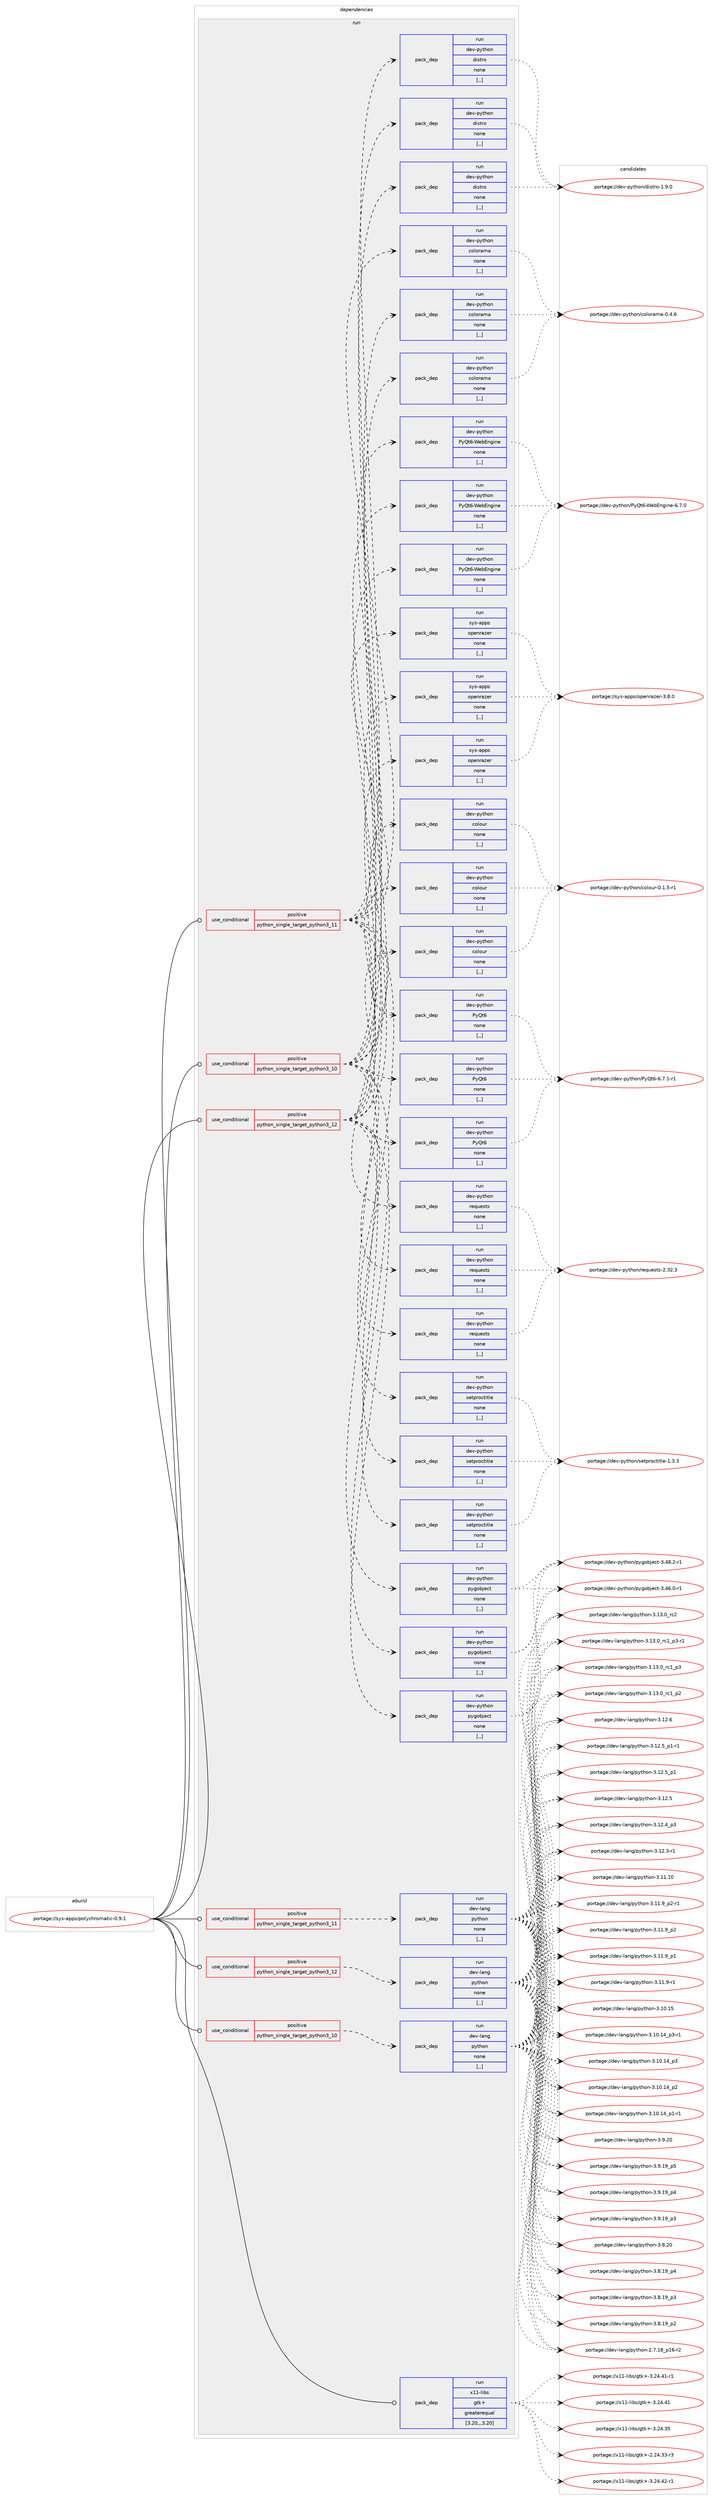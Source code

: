 digraph prolog {

# *************
# Graph options
# *************

newrank=true;
concentrate=true;
compound=true;
graph [rankdir=LR,fontname=Helvetica,fontsize=10,ranksep=1.5];#, ranksep=2.5, nodesep=0.2];
edge  [arrowhead=vee];
node  [fontname=Helvetica,fontsize=10];

# **********
# The ebuild
# **********

subgraph cluster_leftcol {
color=gray;
label=<<i>ebuild</i>>;
id [label="portage://sys-apps/polychromatic-0.9.1", color=red, width=4, href="../sys-apps/polychromatic-0.9.1.svg"];
}

# ****************
# The dependencies
# ****************

subgraph cluster_midcol {
color=gray;
label=<<i>dependencies</i>>;
subgraph cluster_compile {
fillcolor="#eeeeee";
style=filled;
label=<<i>compile</i>>;
}
subgraph cluster_compileandrun {
fillcolor="#eeeeee";
style=filled;
label=<<i>compile and run</i>>;
}
subgraph cluster_run {
fillcolor="#eeeeee";
style=filled;
label=<<i>run</i>>;
subgraph cond245342 {
dependency931825 [label=<<TABLE BORDER="0" CELLBORDER="1" CELLSPACING="0" CELLPADDING="4"><TR><TD ROWSPAN="3" CELLPADDING="10">use_conditional</TD></TR><TR><TD>positive</TD></TR><TR><TD>python_single_target_python3_10</TD></TR></TABLE>>, shape=none, color=red];
subgraph pack679817 {
dependency931826 [label=<<TABLE BORDER="0" CELLBORDER="1" CELLSPACING="0" CELLPADDING="4" WIDTH="220"><TR><TD ROWSPAN="6" CELLPADDING="30">pack_dep</TD></TR><TR><TD WIDTH="110">run</TD></TR><TR><TD>dev-lang</TD></TR><TR><TD>python</TD></TR><TR><TD>none</TD></TR><TR><TD>[,,]</TD></TR></TABLE>>, shape=none, color=blue];
}
dependency931825:e -> dependency931826:w [weight=20,style="dashed",arrowhead="vee"];
}
id:e -> dependency931825:w [weight=20,style="solid",arrowhead="odot"];
subgraph cond245343 {
dependency931827 [label=<<TABLE BORDER="0" CELLBORDER="1" CELLSPACING="0" CELLPADDING="4"><TR><TD ROWSPAN="3" CELLPADDING="10">use_conditional</TD></TR><TR><TD>positive</TD></TR><TR><TD>python_single_target_python3_10</TD></TR></TABLE>>, shape=none, color=red];
subgraph pack679818 {
dependency931828 [label=<<TABLE BORDER="0" CELLBORDER="1" CELLSPACING="0" CELLPADDING="4" WIDTH="220"><TR><TD ROWSPAN="6" CELLPADDING="30">pack_dep</TD></TR><TR><TD WIDTH="110">run</TD></TR><TR><TD>dev-python</TD></TR><TR><TD>PyQt6-WebEngine</TD></TR><TR><TD>none</TD></TR><TR><TD>[,,]</TD></TR></TABLE>>, shape=none, color=blue];
}
dependency931827:e -> dependency931828:w [weight=20,style="dashed",arrowhead="vee"];
subgraph pack679819 {
dependency931829 [label=<<TABLE BORDER="0" CELLBORDER="1" CELLSPACING="0" CELLPADDING="4" WIDTH="220"><TR><TD ROWSPAN="6" CELLPADDING="30">pack_dep</TD></TR><TR><TD WIDTH="110">run</TD></TR><TR><TD>dev-python</TD></TR><TR><TD>PyQt6</TD></TR><TR><TD>none</TD></TR><TR><TD>[,,]</TD></TR></TABLE>>, shape=none, color=blue];
}
dependency931827:e -> dependency931829:w [weight=20,style="dashed",arrowhead="vee"];
subgraph pack679820 {
dependency931830 [label=<<TABLE BORDER="0" CELLBORDER="1" CELLSPACING="0" CELLPADDING="4" WIDTH="220"><TR><TD ROWSPAN="6" CELLPADDING="30">pack_dep</TD></TR><TR><TD WIDTH="110">run</TD></TR><TR><TD>dev-python</TD></TR><TR><TD>colorama</TD></TR><TR><TD>none</TD></TR><TR><TD>[,,]</TD></TR></TABLE>>, shape=none, color=blue];
}
dependency931827:e -> dependency931830:w [weight=20,style="dashed",arrowhead="vee"];
subgraph pack679821 {
dependency931831 [label=<<TABLE BORDER="0" CELLBORDER="1" CELLSPACING="0" CELLPADDING="4" WIDTH="220"><TR><TD ROWSPAN="6" CELLPADDING="30">pack_dep</TD></TR><TR><TD WIDTH="110">run</TD></TR><TR><TD>dev-python</TD></TR><TR><TD>colour</TD></TR><TR><TD>none</TD></TR><TR><TD>[,,]</TD></TR></TABLE>>, shape=none, color=blue];
}
dependency931827:e -> dependency931831:w [weight=20,style="dashed",arrowhead="vee"];
subgraph pack679822 {
dependency931832 [label=<<TABLE BORDER="0" CELLBORDER="1" CELLSPACING="0" CELLPADDING="4" WIDTH="220"><TR><TD ROWSPAN="6" CELLPADDING="30">pack_dep</TD></TR><TR><TD WIDTH="110">run</TD></TR><TR><TD>dev-python</TD></TR><TR><TD>distro</TD></TR><TR><TD>none</TD></TR><TR><TD>[,,]</TD></TR></TABLE>>, shape=none, color=blue];
}
dependency931827:e -> dependency931832:w [weight=20,style="dashed",arrowhead="vee"];
subgraph pack679823 {
dependency931833 [label=<<TABLE BORDER="0" CELLBORDER="1" CELLSPACING="0" CELLPADDING="4" WIDTH="220"><TR><TD ROWSPAN="6" CELLPADDING="30">pack_dep</TD></TR><TR><TD WIDTH="110">run</TD></TR><TR><TD>dev-python</TD></TR><TR><TD>pygobject</TD></TR><TR><TD>none</TD></TR><TR><TD>[,,]</TD></TR></TABLE>>, shape=none, color=blue];
}
dependency931827:e -> dependency931833:w [weight=20,style="dashed",arrowhead="vee"];
subgraph pack679824 {
dependency931834 [label=<<TABLE BORDER="0" CELLBORDER="1" CELLSPACING="0" CELLPADDING="4" WIDTH="220"><TR><TD ROWSPAN="6" CELLPADDING="30">pack_dep</TD></TR><TR><TD WIDTH="110">run</TD></TR><TR><TD>dev-python</TD></TR><TR><TD>requests</TD></TR><TR><TD>none</TD></TR><TR><TD>[,,]</TD></TR></TABLE>>, shape=none, color=blue];
}
dependency931827:e -> dependency931834:w [weight=20,style="dashed",arrowhead="vee"];
subgraph pack679825 {
dependency931835 [label=<<TABLE BORDER="0" CELLBORDER="1" CELLSPACING="0" CELLPADDING="4" WIDTH="220"><TR><TD ROWSPAN="6" CELLPADDING="30">pack_dep</TD></TR><TR><TD WIDTH="110">run</TD></TR><TR><TD>dev-python</TD></TR><TR><TD>setproctitle</TD></TR><TR><TD>none</TD></TR><TR><TD>[,,]</TD></TR></TABLE>>, shape=none, color=blue];
}
dependency931827:e -> dependency931835:w [weight=20,style="dashed",arrowhead="vee"];
subgraph pack679826 {
dependency931836 [label=<<TABLE BORDER="0" CELLBORDER="1" CELLSPACING="0" CELLPADDING="4" WIDTH="220"><TR><TD ROWSPAN="6" CELLPADDING="30">pack_dep</TD></TR><TR><TD WIDTH="110">run</TD></TR><TR><TD>sys-apps</TD></TR><TR><TD>openrazer</TD></TR><TR><TD>none</TD></TR><TR><TD>[,,]</TD></TR></TABLE>>, shape=none, color=blue];
}
dependency931827:e -> dependency931836:w [weight=20,style="dashed",arrowhead="vee"];
}
id:e -> dependency931827:w [weight=20,style="solid",arrowhead="odot"];
subgraph cond245344 {
dependency931837 [label=<<TABLE BORDER="0" CELLBORDER="1" CELLSPACING="0" CELLPADDING="4"><TR><TD ROWSPAN="3" CELLPADDING="10">use_conditional</TD></TR><TR><TD>positive</TD></TR><TR><TD>python_single_target_python3_11</TD></TR></TABLE>>, shape=none, color=red];
subgraph pack679827 {
dependency931838 [label=<<TABLE BORDER="0" CELLBORDER="1" CELLSPACING="0" CELLPADDING="4" WIDTH="220"><TR><TD ROWSPAN="6" CELLPADDING="30">pack_dep</TD></TR><TR><TD WIDTH="110">run</TD></TR><TR><TD>dev-lang</TD></TR><TR><TD>python</TD></TR><TR><TD>none</TD></TR><TR><TD>[,,]</TD></TR></TABLE>>, shape=none, color=blue];
}
dependency931837:e -> dependency931838:w [weight=20,style="dashed",arrowhead="vee"];
}
id:e -> dependency931837:w [weight=20,style="solid",arrowhead="odot"];
subgraph cond245345 {
dependency931839 [label=<<TABLE BORDER="0" CELLBORDER="1" CELLSPACING="0" CELLPADDING="4"><TR><TD ROWSPAN="3" CELLPADDING="10">use_conditional</TD></TR><TR><TD>positive</TD></TR><TR><TD>python_single_target_python3_11</TD></TR></TABLE>>, shape=none, color=red];
subgraph pack679828 {
dependency931840 [label=<<TABLE BORDER="0" CELLBORDER="1" CELLSPACING="0" CELLPADDING="4" WIDTH="220"><TR><TD ROWSPAN="6" CELLPADDING="30">pack_dep</TD></TR><TR><TD WIDTH="110">run</TD></TR><TR><TD>dev-python</TD></TR><TR><TD>PyQt6-WebEngine</TD></TR><TR><TD>none</TD></TR><TR><TD>[,,]</TD></TR></TABLE>>, shape=none, color=blue];
}
dependency931839:e -> dependency931840:w [weight=20,style="dashed",arrowhead="vee"];
subgraph pack679829 {
dependency931841 [label=<<TABLE BORDER="0" CELLBORDER="1" CELLSPACING="0" CELLPADDING="4" WIDTH="220"><TR><TD ROWSPAN="6" CELLPADDING="30">pack_dep</TD></TR><TR><TD WIDTH="110">run</TD></TR><TR><TD>dev-python</TD></TR><TR><TD>PyQt6</TD></TR><TR><TD>none</TD></TR><TR><TD>[,,]</TD></TR></TABLE>>, shape=none, color=blue];
}
dependency931839:e -> dependency931841:w [weight=20,style="dashed",arrowhead="vee"];
subgraph pack679830 {
dependency931842 [label=<<TABLE BORDER="0" CELLBORDER="1" CELLSPACING="0" CELLPADDING="4" WIDTH="220"><TR><TD ROWSPAN="6" CELLPADDING="30">pack_dep</TD></TR><TR><TD WIDTH="110">run</TD></TR><TR><TD>dev-python</TD></TR><TR><TD>colorama</TD></TR><TR><TD>none</TD></TR><TR><TD>[,,]</TD></TR></TABLE>>, shape=none, color=blue];
}
dependency931839:e -> dependency931842:w [weight=20,style="dashed",arrowhead="vee"];
subgraph pack679831 {
dependency931843 [label=<<TABLE BORDER="0" CELLBORDER="1" CELLSPACING="0" CELLPADDING="4" WIDTH="220"><TR><TD ROWSPAN="6" CELLPADDING="30">pack_dep</TD></TR><TR><TD WIDTH="110">run</TD></TR><TR><TD>dev-python</TD></TR><TR><TD>colour</TD></TR><TR><TD>none</TD></TR><TR><TD>[,,]</TD></TR></TABLE>>, shape=none, color=blue];
}
dependency931839:e -> dependency931843:w [weight=20,style="dashed",arrowhead="vee"];
subgraph pack679832 {
dependency931844 [label=<<TABLE BORDER="0" CELLBORDER="1" CELLSPACING="0" CELLPADDING="4" WIDTH="220"><TR><TD ROWSPAN="6" CELLPADDING="30">pack_dep</TD></TR><TR><TD WIDTH="110">run</TD></TR><TR><TD>dev-python</TD></TR><TR><TD>distro</TD></TR><TR><TD>none</TD></TR><TR><TD>[,,]</TD></TR></TABLE>>, shape=none, color=blue];
}
dependency931839:e -> dependency931844:w [weight=20,style="dashed",arrowhead="vee"];
subgraph pack679833 {
dependency931845 [label=<<TABLE BORDER="0" CELLBORDER="1" CELLSPACING="0" CELLPADDING="4" WIDTH="220"><TR><TD ROWSPAN="6" CELLPADDING="30">pack_dep</TD></TR><TR><TD WIDTH="110">run</TD></TR><TR><TD>dev-python</TD></TR><TR><TD>pygobject</TD></TR><TR><TD>none</TD></TR><TR><TD>[,,]</TD></TR></TABLE>>, shape=none, color=blue];
}
dependency931839:e -> dependency931845:w [weight=20,style="dashed",arrowhead="vee"];
subgraph pack679834 {
dependency931846 [label=<<TABLE BORDER="0" CELLBORDER="1" CELLSPACING="0" CELLPADDING="4" WIDTH="220"><TR><TD ROWSPAN="6" CELLPADDING="30">pack_dep</TD></TR><TR><TD WIDTH="110">run</TD></TR><TR><TD>dev-python</TD></TR><TR><TD>requests</TD></TR><TR><TD>none</TD></TR><TR><TD>[,,]</TD></TR></TABLE>>, shape=none, color=blue];
}
dependency931839:e -> dependency931846:w [weight=20,style="dashed",arrowhead="vee"];
subgraph pack679835 {
dependency931847 [label=<<TABLE BORDER="0" CELLBORDER="1" CELLSPACING="0" CELLPADDING="4" WIDTH="220"><TR><TD ROWSPAN="6" CELLPADDING="30">pack_dep</TD></TR><TR><TD WIDTH="110">run</TD></TR><TR><TD>dev-python</TD></TR><TR><TD>setproctitle</TD></TR><TR><TD>none</TD></TR><TR><TD>[,,]</TD></TR></TABLE>>, shape=none, color=blue];
}
dependency931839:e -> dependency931847:w [weight=20,style="dashed",arrowhead="vee"];
subgraph pack679836 {
dependency931848 [label=<<TABLE BORDER="0" CELLBORDER="1" CELLSPACING="0" CELLPADDING="4" WIDTH="220"><TR><TD ROWSPAN="6" CELLPADDING="30">pack_dep</TD></TR><TR><TD WIDTH="110">run</TD></TR><TR><TD>sys-apps</TD></TR><TR><TD>openrazer</TD></TR><TR><TD>none</TD></TR><TR><TD>[,,]</TD></TR></TABLE>>, shape=none, color=blue];
}
dependency931839:e -> dependency931848:w [weight=20,style="dashed",arrowhead="vee"];
}
id:e -> dependency931839:w [weight=20,style="solid",arrowhead="odot"];
subgraph cond245346 {
dependency931849 [label=<<TABLE BORDER="0" CELLBORDER="1" CELLSPACING="0" CELLPADDING="4"><TR><TD ROWSPAN="3" CELLPADDING="10">use_conditional</TD></TR><TR><TD>positive</TD></TR><TR><TD>python_single_target_python3_12</TD></TR></TABLE>>, shape=none, color=red];
subgraph pack679837 {
dependency931850 [label=<<TABLE BORDER="0" CELLBORDER="1" CELLSPACING="0" CELLPADDING="4" WIDTH="220"><TR><TD ROWSPAN="6" CELLPADDING="30">pack_dep</TD></TR><TR><TD WIDTH="110">run</TD></TR><TR><TD>dev-lang</TD></TR><TR><TD>python</TD></TR><TR><TD>none</TD></TR><TR><TD>[,,]</TD></TR></TABLE>>, shape=none, color=blue];
}
dependency931849:e -> dependency931850:w [weight=20,style="dashed",arrowhead="vee"];
}
id:e -> dependency931849:w [weight=20,style="solid",arrowhead="odot"];
subgraph cond245347 {
dependency931851 [label=<<TABLE BORDER="0" CELLBORDER="1" CELLSPACING="0" CELLPADDING="4"><TR><TD ROWSPAN="3" CELLPADDING="10">use_conditional</TD></TR><TR><TD>positive</TD></TR><TR><TD>python_single_target_python3_12</TD></TR></TABLE>>, shape=none, color=red];
subgraph pack679838 {
dependency931852 [label=<<TABLE BORDER="0" CELLBORDER="1" CELLSPACING="0" CELLPADDING="4" WIDTH="220"><TR><TD ROWSPAN="6" CELLPADDING="30">pack_dep</TD></TR><TR><TD WIDTH="110">run</TD></TR><TR><TD>dev-python</TD></TR><TR><TD>PyQt6-WebEngine</TD></TR><TR><TD>none</TD></TR><TR><TD>[,,]</TD></TR></TABLE>>, shape=none, color=blue];
}
dependency931851:e -> dependency931852:w [weight=20,style="dashed",arrowhead="vee"];
subgraph pack679839 {
dependency931853 [label=<<TABLE BORDER="0" CELLBORDER="1" CELLSPACING="0" CELLPADDING="4" WIDTH="220"><TR><TD ROWSPAN="6" CELLPADDING="30">pack_dep</TD></TR><TR><TD WIDTH="110">run</TD></TR><TR><TD>dev-python</TD></TR><TR><TD>PyQt6</TD></TR><TR><TD>none</TD></TR><TR><TD>[,,]</TD></TR></TABLE>>, shape=none, color=blue];
}
dependency931851:e -> dependency931853:w [weight=20,style="dashed",arrowhead="vee"];
subgraph pack679840 {
dependency931854 [label=<<TABLE BORDER="0" CELLBORDER="1" CELLSPACING="0" CELLPADDING="4" WIDTH="220"><TR><TD ROWSPAN="6" CELLPADDING="30">pack_dep</TD></TR><TR><TD WIDTH="110">run</TD></TR><TR><TD>dev-python</TD></TR><TR><TD>colorama</TD></TR><TR><TD>none</TD></TR><TR><TD>[,,]</TD></TR></TABLE>>, shape=none, color=blue];
}
dependency931851:e -> dependency931854:w [weight=20,style="dashed",arrowhead="vee"];
subgraph pack679841 {
dependency931855 [label=<<TABLE BORDER="0" CELLBORDER="1" CELLSPACING="0" CELLPADDING="4" WIDTH="220"><TR><TD ROWSPAN="6" CELLPADDING="30">pack_dep</TD></TR><TR><TD WIDTH="110">run</TD></TR><TR><TD>dev-python</TD></TR><TR><TD>colour</TD></TR><TR><TD>none</TD></TR><TR><TD>[,,]</TD></TR></TABLE>>, shape=none, color=blue];
}
dependency931851:e -> dependency931855:w [weight=20,style="dashed",arrowhead="vee"];
subgraph pack679842 {
dependency931856 [label=<<TABLE BORDER="0" CELLBORDER="1" CELLSPACING="0" CELLPADDING="4" WIDTH="220"><TR><TD ROWSPAN="6" CELLPADDING="30">pack_dep</TD></TR><TR><TD WIDTH="110">run</TD></TR><TR><TD>dev-python</TD></TR><TR><TD>distro</TD></TR><TR><TD>none</TD></TR><TR><TD>[,,]</TD></TR></TABLE>>, shape=none, color=blue];
}
dependency931851:e -> dependency931856:w [weight=20,style="dashed",arrowhead="vee"];
subgraph pack679843 {
dependency931857 [label=<<TABLE BORDER="0" CELLBORDER="1" CELLSPACING="0" CELLPADDING="4" WIDTH="220"><TR><TD ROWSPAN="6" CELLPADDING="30">pack_dep</TD></TR><TR><TD WIDTH="110">run</TD></TR><TR><TD>dev-python</TD></TR><TR><TD>pygobject</TD></TR><TR><TD>none</TD></TR><TR><TD>[,,]</TD></TR></TABLE>>, shape=none, color=blue];
}
dependency931851:e -> dependency931857:w [weight=20,style="dashed",arrowhead="vee"];
subgraph pack679844 {
dependency931858 [label=<<TABLE BORDER="0" CELLBORDER="1" CELLSPACING="0" CELLPADDING="4" WIDTH="220"><TR><TD ROWSPAN="6" CELLPADDING="30">pack_dep</TD></TR><TR><TD WIDTH="110">run</TD></TR><TR><TD>dev-python</TD></TR><TR><TD>requests</TD></TR><TR><TD>none</TD></TR><TR><TD>[,,]</TD></TR></TABLE>>, shape=none, color=blue];
}
dependency931851:e -> dependency931858:w [weight=20,style="dashed",arrowhead="vee"];
subgraph pack679845 {
dependency931859 [label=<<TABLE BORDER="0" CELLBORDER="1" CELLSPACING="0" CELLPADDING="4" WIDTH="220"><TR><TD ROWSPAN="6" CELLPADDING="30">pack_dep</TD></TR><TR><TD WIDTH="110">run</TD></TR><TR><TD>dev-python</TD></TR><TR><TD>setproctitle</TD></TR><TR><TD>none</TD></TR><TR><TD>[,,]</TD></TR></TABLE>>, shape=none, color=blue];
}
dependency931851:e -> dependency931859:w [weight=20,style="dashed",arrowhead="vee"];
subgraph pack679846 {
dependency931860 [label=<<TABLE BORDER="0" CELLBORDER="1" CELLSPACING="0" CELLPADDING="4" WIDTH="220"><TR><TD ROWSPAN="6" CELLPADDING="30">pack_dep</TD></TR><TR><TD WIDTH="110">run</TD></TR><TR><TD>sys-apps</TD></TR><TR><TD>openrazer</TD></TR><TR><TD>none</TD></TR><TR><TD>[,,]</TD></TR></TABLE>>, shape=none, color=blue];
}
dependency931851:e -> dependency931860:w [weight=20,style="dashed",arrowhead="vee"];
}
id:e -> dependency931851:w [weight=20,style="solid",arrowhead="odot"];
subgraph pack679847 {
dependency931861 [label=<<TABLE BORDER="0" CELLBORDER="1" CELLSPACING="0" CELLPADDING="4" WIDTH="220"><TR><TD ROWSPAN="6" CELLPADDING="30">pack_dep</TD></TR><TR><TD WIDTH="110">run</TD></TR><TR><TD>x11-libs</TD></TR><TR><TD>gtk+</TD></TR><TR><TD>greaterequal</TD></TR><TR><TD>[3.20,,,3.20]</TD></TR></TABLE>>, shape=none, color=blue];
}
id:e -> dependency931861:w [weight=20,style="solid",arrowhead="odot"];
}
}

# **************
# The candidates
# **************

subgraph cluster_choices {
rank=same;
color=gray;
label=<<i>candidates</i>>;

subgraph choice679817 {
color=black;
nodesep=1;
choice10010111845108971101034711212111610411111045514649514648951149950 [label="portage://dev-lang/python-3.13.0_rc2", color=red, width=4,href="../dev-lang/python-3.13.0_rc2.svg"];
choice1001011184510897110103471121211161041111104551464951464895114994995112514511449 [label="portage://dev-lang/python-3.13.0_rc1_p3-r1", color=red, width=4,href="../dev-lang/python-3.13.0_rc1_p3-r1.svg"];
choice100101118451089711010347112121116104111110455146495146489511499499511251 [label="portage://dev-lang/python-3.13.0_rc1_p3", color=red, width=4,href="../dev-lang/python-3.13.0_rc1_p3.svg"];
choice100101118451089711010347112121116104111110455146495146489511499499511250 [label="portage://dev-lang/python-3.13.0_rc1_p2", color=red, width=4,href="../dev-lang/python-3.13.0_rc1_p2.svg"];
choice10010111845108971101034711212111610411111045514649504654 [label="portage://dev-lang/python-3.12.6", color=red, width=4,href="../dev-lang/python-3.12.6.svg"];
choice1001011184510897110103471121211161041111104551464950465395112494511449 [label="portage://dev-lang/python-3.12.5_p1-r1", color=red, width=4,href="../dev-lang/python-3.12.5_p1-r1.svg"];
choice100101118451089711010347112121116104111110455146495046539511249 [label="portage://dev-lang/python-3.12.5_p1", color=red, width=4,href="../dev-lang/python-3.12.5_p1.svg"];
choice10010111845108971101034711212111610411111045514649504653 [label="portage://dev-lang/python-3.12.5", color=red, width=4,href="../dev-lang/python-3.12.5.svg"];
choice100101118451089711010347112121116104111110455146495046529511251 [label="portage://dev-lang/python-3.12.4_p3", color=red, width=4,href="../dev-lang/python-3.12.4_p3.svg"];
choice100101118451089711010347112121116104111110455146495046514511449 [label="portage://dev-lang/python-3.12.3-r1", color=red, width=4,href="../dev-lang/python-3.12.3-r1.svg"];
choice1001011184510897110103471121211161041111104551464949464948 [label="portage://dev-lang/python-3.11.10", color=red, width=4,href="../dev-lang/python-3.11.10.svg"];
choice1001011184510897110103471121211161041111104551464949465795112504511449 [label="portage://dev-lang/python-3.11.9_p2-r1", color=red, width=4,href="../dev-lang/python-3.11.9_p2-r1.svg"];
choice100101118451089711010347112121116104111110455146494946579511250 [label="portage://dev-lang/python-3.11.9_p2", color=red, width=4,href="../dev-lang/python-3.11.9_p2.svg"];
choice100101118451089711010347112121116104111110455146494946579511249 [label="portage://dev-lang/python-3.11.9_p1", color=red, width=4,href="../dev-lang/python-3.11.9_p1.svg"];
choice100101118451089711010347112121116104111110455146494946574511449 [label="portage://dev-lang/python-3.11.9-r1", color=red, width=4,href="../dev-lang/python-3.11.9-r1.svg"];
choice1001011184510897110103471121211161041111104551464948464953 [label="portage://dev-lang/python-3.10.15", color=red, width=4,href="../dev-lang/python-3.10.15.svg"];
choice100101118451089711010347112121116104111110455146494846495295112514511449 [label="portage://dev-lang/python-3.10.14_p3-r1", color=red, width=4,href="../dev-lang/python-3.10.14_p3-r1.svg"];
choice10010111845108971101034711212111610411111045514649484649529511251 [label="portage://dev-lang/python-3.10.14_p3", color=red, width=4,href="../dev-lang/python-3.10.14_p3.svg"];
choice10010111845108971101034711212111610411111045514649484649529511250 [label="portage://dev-lang/python-3.10.14_p2", color=red, width=4,href="../dev-lang/python-3.10.14_p2.svg"];
choice100101118451089711010347112121116104111110455146494846495295112494511449 [label="portage://dev-lang/python-3.10.14_p1-r1", color=red, width=4,href="../dev-lang/python-3.10.14_p1-r1.svg"];
choice10010111845108971101034711212111610411111045514657465048 [label="portage://dev-lang/python-3.9.20", color=red, width=4,href="../dev-lang/python-3.9.20.svg"];
choice100101118451089711010347112121116104111110455146574649579511253 [label="portage://dev-lang/python-3.9.19_p5", color=red, width=4,href="../dev-lang/python-3.9.19_p5.svg"];
choice100101118451089711010347112121116104111110455146574649579511252 [label="portage://dev-lang/python-3.9.19_p4", color=red, width=4,href="../dev-lang/python-3.9.19_p4.svg"];
choice100101118451089711010347112121116104111110455146574649579511251 [label="portage://dev-lang/python-3.9.19_p3", color=red, width=4,href="../dev-lang/python-3.9.19_p3.svg"];
choice10010111845108971101034711212111610411111045514656465048 [label="portage://dev-lang/python-3.8.20", color=red, width=4,href="../dev-lang/python-3.8.20.svg"];
choice100101118451089711010347112121116104111110455146564649579511252 [label="portage://dev-lang/python-3.8.19_p4", color=red, width=4,href="../dev-lang/python-3.8.19_p4.svg"];
choice100101118451089711010347112121116104111110455146564649579511251 [label="portage://dev-lang/python-3.8.19_p3", color=red, width=4,href="../dev-lang/python-3.8.19_p3.svg"];
choice100101118451089711010347112121116104111110455146564649579511250 [label="portage://dev-lang/python-3.8.19_p2", color=red, width=4,href="../dev-lang/python-3.8.19_p2.svg"];
choice100101118451089711010347112121116104111110455046554649569511249544511450 [label="portage://dev-lang/python-2.7.18_p16-r2", color=red, width=4,href="../dev-lang/python-2.7.18_p16-r2.svg"];
dependency931826:e -> choice10010111845108971101034711212111610411111045514649514648951149950:w [style=dotted,weight="100"];
dependency931826:e -> choice1001011184510897110103471121211161041111104551464951464895114994995112514511449:w [style=dotted,weight="100"];
dependency931826:e -> choice100101118451089711010347112121116104111110455146495146489511499499511251:w [style=dotted,weight="100"];
dependency931826:e -> choice100101118451089711010347112121116104111110455146495146489511499499511250:w [style=dotted,weight="100"];
dependency931826:e -> choice10010111845108971101034711212111610411111045514649504654:w [style=dotted,weight="100"];
dependency931826:e -> choice1001011184510897110103471121211161041111104551464950465395112494511449:w [style=dotted,weight="100"];
dependency931826:e -> choice100101118451089711010347112121116104111110455146495046539511249:w [style=dotted,weight="100"];
dependency931826:e -> choice10010111845108971101034711212111610411111045514649504653:w [style=dotted,weight="100"];
dependency931826:e -> choice100101118451089711010347112121116104111110455146495046529511251:w [style=dotted,weight="100"];
dependency931826:e -> choice100101118451089711010347112121116104111110455146495046514511449:w [style=dotted,weight="100"];
dependency931826:e -> choice1001011184510897110103471121211161041111104551464949464948:w [style=dotted,weight="100"];
dependency931826:e -> choice1001011184510897110103471121211161041111104551464949465795112504511449:w [style=dotted,weight="100"];
dependency931826:e -> choice100101118451089711010347112121116104111110455146494946579511250:w [style=dotted,weight="100"];
dependency931826:e -> choice100101118451089711010347112121116104111110455146494946579511249:w [style=dotted,weight="100"];
dependency931826:e -> choice100101118451089711010347112121116104111110455146494946574511449:w [style=dotted,weight="100"];
dependency931826:e -> choice1001011184510897110103471121211161041111104551464948464953:w [style=dotted,weight="100"];
dependency931826:e -> choice100101118451089711010347112121116104111110455146494846495295112514511449:w [style=dotted,weight="100"];
dependency931826:e -> choice10010111845108971101034711212111610411111045514649484649529511251:w [style=dotted,weight="100"];
dependency931826:e -> choice10010111845108971101034711212111610411111045514649484649529511250:w [style=dotted,weight="100"];
dependency931826:e -> choice100101118451089711010347112121116104111110455146494846495295112494511449:w [style=dotted,weight="100"];
dependency931826:e -> choice10010111845108971101034711212111610411111045514657465048:w [style=dotted,weight="100"];
dependency931826:e -> choice100101118451089711010347112121116104111110455146574649579511253:w [style=dotted,weight="100"];
dependency931826:e -> choice100101118451089711010347112121116104111110455146574649579511252:w [style=dotted,weight="100"];
dependency931826:e -> choice100101118451089711010347112121116104111110455146574649579511251:w [style=dotted,weight="100"];
dependency931826:e -> choice10010111845108971101034711212111610411111045514656465048:w [style=dotted,weight="100"];
dependency931826:e -> choice100101118451089711010347112121116104111110455146564649579511252:w [style=dotted,weight="100"];
dependency931826:e -> choice100101118451089711010347112121116104111110455146564649579511251:w [style=dotted,weight="100"];
dependency931826:e -> choice100101118451089711010347112121116104111110455146564649579511250:w [style=dotted,weight="100"];
dependency931826:e -> choice100101118451089711010347112121116104111110455046554649569511249544511450:w [style=dotted,weight="100"];
}
subgraph choice679818 {
color=black;
nodesep=1;
choice100101118451121211161041111104780121811165445871019869110103105110101455446554648 [label="portage://dev-python/PyQt6-WebEngine-6.7.0", color=red, width=4,href="../dev-python/PyQt6-WebEngine-6.7.0.svg"];
dependency931828:e -> choice100101118451121211161041111104780121811165445871019869110103105110101455446554648:w [style=dotted,weight="100"];
}
subgraph choice679819 {
color=black;
nodesep=1;
choice10010111845112121116104111110478012181116544554465546494511449 [label="portage://dev-python/PyQt6-6.7.1-r1", color=red, width=4,href="../dev-python/PyQt6-6.7.1-r1.svg"];
dependency931829:e -> choice10010111845112121116104111110478012181116544554465546494511449:w [style=dotted,weight="100"];
}
subgraph choice679820 {
color=black;
nodesep=1;
choice1001011184511212111610411111047991111081111149710997454846524654 [label="portage://dev-python/colorama-0.4.6", color=red, width=4,href="../dev-python/colorama-0.4.6.svg"];
dependency931830:e -> choice1001011184511212111610411111047991111081111149710997454846524654:w [style=dotted,weight="100"];
}
subgraph choice679821 {
color=black;
nodesep=1;
choice1001011184511212111610411111047991111081111171144548464946534511449 [label="portage://dev-python/colour-0.1.5-r1", color=red, width=4,href="../dev-python/colour-0.1.5-r1.svg"];
dependency931831:e -> choice1001011184511212111610411111047991111081111171144548464946534511449:w [style=dotted,weight="100"];
}
subgraph choice679822 {
color=black;
nodesep=1;
choice1001011184511212111610411111047100105115116114111454946574648 [label="portage://dev-python/distro-1.9.0", color=red, width=4,href="../dev-python/distro-1.9.0.svg"];
dependency931832:e -> choice1001011184511212111610411111047100105115116114111454946574648:w [style=dotted,weight="100"];
}
subgraph choice679823 {
color=black;
nodesep=1;
choice10010111845112121116104111110471121211031119810610199116455146525646504511449 [label="portage://dev-python/pygobject-3.48.2-r1", color=red, width=4,href="../dev-python/pygobject-3.48.2-r1.svg"];
choice10010111845112121116104111110471121211031119810610199116455146525446484511449 [label="portage://dev-python/pygobject-3.46.0-r1", color=red, width=4,href="../dev-python/pygobject-3.46.0-r1.svg"];
dependency931833:e -> choice10010111845112121116104111110471121211031119810610199116455146525646504511449:w [style=dotted,weight="100"];
dependency931833:e -> choice10010111845112121116104111110471121211031119810610199116455146525446484511449:w [style=dotted,weight="100"];
}
subgraph choice679824 {
color=black;
nodesep=1;
choice100101118451121211161041111104711410111311710111511611545504651504651 [label="portage://dev-python/requests-2.32.3", color=red, width=4,href="../dev-python/requests-2.32.3.svg"];
dependency931834:e -> choice100101118451121211161041111104711410111311710111511611545504651504651:w [style=dotted,weight="100"];
}
subgraph choice679825 {
color=black;
nodesep=1;
choice100101118451121211161041111104711510111611211411199116105116108101454946514651 [label="portage://dev-python/setproctitle-1.3.3", color=red, width=4,href="../dev-python/setproctitle-1.3.3.svg"];
dependency931835:e -> choice100101118451121211161041111104711510111611211411199116105116108101454946514651:w [style=dotted,weight="100"];
}
subgraph choice679826 {
color=black;
nodesep=1;
choice11512111545971121121154711111210111011497122101114455146564648 [label="portage://sys-apps/openrazer-3.8.0", color=red, width=4,href="../sys-apps/openrazer-3.8.0.svg"];
dependency931836:e -> choice11512111545971121121154711111210111011497122101114455146564648:w [style=dotted,weight="100"];
}
subgraph choice679827 {
color=black;
nodesep=1;
choice10010111845108971101034711212111610411111045514649514648951149950 [label="portage://dev-lang/python-3.13.0_rc2", color=red, width=4,href="../dev-lang/python-3.13.0_rc2.svg"];
choice1001011184510897110103471121211161041111104551464951464895114994995112514511449 [label="portage://dev-lang/python-3.13.0_rc1_p3-r1", color=red, width=4,href="../dev-lang/python-3.13.0_rc1_p3-r1.svg"];
choice100101118451089711010347112121116104111110455146495146489511499499511251 [label="portage://dev-lang/python-3.13.0_rc1_p3", color=red, width=4,href="../dev-lang/python-3.13.0_rc1_p3.svg"];
choice100101118451089711010347112121116104111110455146495146489511499499511250 [label="portage://dev-lang/python-3.13.0_rc1_p2", color=red, width=4,href="../dev-lang/python-3.13.0_rc1_p2.svg"];
choice10010111845108971101034711212111610411111045514649504654 [label="portage://dev-lang/python-3.12.6", color=red, width=4,href="../dev-lang/python-3.12.6.svg"];
choice1001011184510897110103471121211161041111104551464950465395112494511449 [label="portage://dev-lang/python-3.12.5_p1-r1", color=red, width=4,href="../dev-lang/python-3.12.5_p1-r1.svg"];
choice100101118451089711010347112121116104111110455146495046539511249 [label="portage://dev-lang/python-3.12.5_p1", color=red, width=4,href="../dev-lang/python-3.12.5_p1.svg"];
choice10010111845108971101034711212111610411111045514649504653 [label="portage://dev-lang/python-3.12.5", color=red, width=4,href="../dev-lang/python-3.12.5.svg"];
choice100101118451089711010347112121116104111110455146495046529511251 [label="portage://dev-lang/python-3.12.4_p3", color=red, width=4,href="../dev-lang/python-3.12.4_p3.svg"];
choice100101118451089711010347112121116104111110455146495046514511449 [label="portage://dev-lang/python-3.12.3-r1", color=red, width=4,href="../dev-lang/python-3.12.3-r1.svg"];
choice1001011184510897110103471121211161041111104551464949464948 [label="portage://dev-lang/python-3.11.10", color=red, width=4,href="../dev-lang/python-3.11.10.svg"];
choice1001011184510897110103471121211161041111104551464949465795112504511449 [label="portage://dev-lang/python-3.11.9_p2-r1", color=red, width=4,href="../dev-lang/python-3.11.9_p2-r1.svg"];
choice100101118451089711010347112121116104111110455146494946579511250 [label="portage://dev-lang/python-3.11.9_p2", color=red, width=4,href="../dev-lang/python-3.11.9_p2.svg"];
choice100101118451089711010347112121116104111110455146494946579511249 [label="portage://dev-lang/python-3.11.9_p1", color=red, width=4,href="../dev-lang/python-3.11.9_p1.svg"];
choice100101118451089711010347112121116104111110455146494946574511449 [label="portage://dev-lang/python-3.11.9-r1", color=red, width=4,href="../dev-lang/python-3.11.9-r1.svg"];
choice1001011184510897110103471121211161041111104551464948464953 [label="portage://dev-lang/python-3.10.15", color=red, width=4,href="../dev-lang/python-3.10.15.svg"];
choice100101118451089711010347112121116104111110455146494846495295112514511449 [label="portage://dev-lang/python-3.10.14_p3-r1", color=red, width=4,href="../dev-lang/python-3.10.14_p3-r1.svg"];
choice10010111845108971101034711212111610411111045514649484649529511251 [label="portage://dev-lang/python-3.10.14_p3", color=red, width=4,href="../dev-lang/python-3.10.14_p3.svg"];
choice10010111845108971101034711212111610411111045514649484649529511250 [label="portage://dev-lang/python-3.10.14_p2", color=red, width=4,href="../dev-lang/python-3.10.14_p2.svg"];
choice100101118451089711010347112121116104111110455146494846495295112494511449 [label="portage://dev-lang/python-3.10.14_p1-r1", color=red, width=4,href="../dev-lang/python-3.10.14_p1-r1.svg"];
choice10010111845108971101034711212111610411111045514657465048 [label="portage://dev-lang/python-3.9.20", color=red, width=4,href="../dev-lang/python-3.9.20.svg"];
choice100101118451089711010347112121116104111110455146574649579511253 [label="portage://dev-lang/python-3.9.19_p5", color=red, width=4,href="../dev-lang/python-3.9.19_p5.svg"];
choice100101118451089711010347112121116104111110455146574649579511252 [label="portage://dev-lang/python-3.9.19_p4", color=red, width=4,href="../dev-lang/python-3.9.19_p4.svg"];
choice100101118451089711010347112121116104111110455146574649579511251 [label="portage://dev-lang/python-3.9.19_p3", color=red, width=4,href="../dev-lang/python-3.9.19_p3.svg"];
choice10010111845108971101034711212111610411111045514656465048 [label="portage://dev-lang/python-3.8.20", color=red, width=4,href="../dev-lang/python-3.8.20.svg"];
choice100101118451089711010347112121116104111110455146564649579511252 [label="portage://dev-lang/python-3.8.19_p4", color=red, width=4,href="../dev-lang/python-3.8.19_p4.svg"];
choice100101118451089711010347112121116104111110455146564649579511251 [label="portage://dev-lang/python-3.8.19_p3", color=red, width=4,href="../dev-lang/python-3.8.19_p3.svg"];
choice100101118451089711010347112121116104111110455146564649579511250 [label="portage://dev-lang/python-3.8.19_p2", color=red, width=4,href="../dev-lang/python-3.8.19_p2.svg"];
choice100101118451089711010347112121116104111110455046554649569511249544511450 [label="portage://dev-lang/python-2.7.18_p16-r2", color=red, width=4,href="../dev-lang/python-2.7.18_p16-r2.svg"];
dependency931838:e -> choice10010111845108971101034711212111610411111045514649514648951149950:w [style=dotted,weight="100"];
dependency931838:e -> choice1001011184510897110103471121211161041111104551464951464895114994995112514511449:w [style=dotted,weight="100"];
dependency931838:e -> choice100101118451089711010347112121116104111110455146495146489511499499511251:w [style=dotted,weight="100"];
dependency931838:e -> choice100101118451089711010347112121116104111110455146495146489511499499511250:w [style=dotted,weight="100"];
dependency931838:e -> choice10010111845108971101034711212111610411111045514649504654:w [style=dotted,weight="100"];
dependency931838:e -> choice1001011184510897110103471121211161041111104551464950465395112494511449:w [style=dotted,weight="100"];
dependency931838:e -> choice100101118451089711010347112121116104111110455146495046539511249:w [style=dotted,weight="100"];
dependency931838:e -> choice10010111845108971101034711212111610411111045514649504653:w [style=dotted,weight="100"];
dependency931838:e -> choice100101118451089711010347112121116104111110455146495046529511251:w [style=dotted,weight="100"];
dependency931838:e -> choice100101118451089711010347112121116104111110455146495046514511449:w [style=dotted,weight="100"];
dependency931838:e -> choice1001011184510897110103471121211161041111104551464949464948:w [style=dotted,weight="100"];
dependency931838:e -> choice1001011184510897110103471121211161041111104551464949465795112504511449:w [style=dotted,weight="100"];
dependency931838:e -> choice100101118451089711010347112121116104111110455146494946579511250:w [style=dotted,weight="100"];
dependency931838:e -> choice100101118451089711010347112121116104111110455146494946579511249:w [style=dotted,weight="100"];
dependency931838:e -> choice100101118451089711010347112121116104111110455146494946574511449:w [style=dotted,weight="100"];
dependency931838:e -> choice1001011184510897110103471121211161041111104551464948464953:w [style=dotted,weight="100"];
dependency931838:e -> choice100101118451089711010347112121116104111110455146494846495295112514511449:w [style=dotted,weight="100"];
dependency931838:e -> choice10010111845108971101034711212111610411111045514649484649529511251:w [style=dotted,weight="100"];
dependency931838:e -> choice10010111845108971101034711212111610411111045514649484649529511250:w [style=dotted,weight="100"];
dependency931838:e -> choice100101118451089711010347112121116104111110455146494846495295112494511449:w [style=dotted,weight="100"];
dependency931838:e -> choice10010111845108971101034711212111610411111045514657465048:w [style=dotted,weight="100"];
dependency931838:e -> choice100101118451089711010347112121116104111110455146574649579511253:w [style=dotted,weight="100"];
dependency931838:e -> choice100101118451089711010347112121116104111110455146574649579511252:w [style=dotted,weight="100"];
dependency931838:e -> choice100101118451089711010347112121116104111110455146574649579511251:w [style=dotted,weight="100"];
dependency931838:e -> choice10010111845108971101034711212111610411111045514656465048:w [style=dotted,weight="100"];
dependency931838:e -> choice100101118451089711010347112121116104111110455146564649579511252:w [style=dotted,weight="100"];
dependency931838:e -> choice100101118451089711010347112121116104111110455146564649579511251:w [style=dotted,weight="100"];
dependency931838:e -> choice100101118451089711010347112121116104111110455146564649579511250:w [style=dotted,weight="100"];
dependency931838:e -> choice100101118451089711010347112121116104111110455046554649569511249544511450:w [style=dotted,weight="100"];
}
subgraph choice679828 {
color=black;
nodesep=1;
choice100101118451121211161041111104780121811165445871019869110103105110101455446554648 [label="portage://dev-python/PyQt6-WebEngine-6.7.0", color=red, width=4,href="../dev-python/PyQt6-WebEngine-6.7.0.svg"];
dependency931840:e -> choice100101118451121211161041111104780121811165445871019869110103105110101455446554648:w [style=dotted,weight="100"];
}
subgraph choice679829 {
color=black;
nodesep=1;
choice10010111845112121116104111110478012181116544554465546494511449 [label="portage://dev-python/PyQt6-6.7.1-r1", color=red, width=4,href="../dev-python/PyQt6-6.7.1-r1.svg"];
dependency931841:e -> choice10010111845112121116104111110478012181116544554465546494511449:w [style=dotted,weight="100"];
}
subgraph choice679830 {
color=black;
nodesep=1;
choice1001011184511212111610411111047991111081111149710997454846524654 [label="portage://dev-python/colorama-0.4.6", color=red, width=4,href="../dev-python/colorama-0.4.6.svg"];
dependency931842:e -> choice1001011184511212111610411111047991111081111149710997454846524654:w [style=dotted,weight="100"];
}
subgraph choice679831 {
color=black;
nodesep=1;
choice1001011184511212111610411111047991111081111171144548464946534511449 [label="portage://dev-python/colour-0.1.5-r1", color=red, width=4,href="../dev-python/colour-0.1.5-r1.svg"];
dependency931843:e -> choice1001011184511212111610411111047991111081111171144548464946534511449:w [style=dotted,weight="100"];
}
subgraph choice679832 {
color=black;
nodesep=1;
choice1001011184511212111610411111047100105115116114111454946574648 [label="portage://dev-python/distro-1.9.0", color=red, width=4,href="../dev-python/distro-1.9.0.svg"];
dependency931844:e -> choice1001011184511212111610411111047100105115116114111454946574648:w [style=dotted,weight="100"];
}
subgraph choice679833 {
color=black;
nodesep=1;
choice10010111845112121116104111110471121211031119810610199116455146525646504511449 [label="portage://dev-python/pygobject-3.48.2-r1", color=red, width=4,href="../dev-python/pygobject-3.48.2-r1.svg"];
choice10010111845112121116104111110471121211031119810610199116455146525446484511449 [label="portage://dev-python/pygobject-3.46.0-r1", color=red, width=4,href="../dev-python/pygobject-3.46.0-r1.svg"];
dependency931845:e -> choice10010111845112121116104111110471121211031119810610199116455146525646504511449:w [style=dotted,weight="100"];
dependency931845:e -> choice10010111845112121116104111110471121211031119810610199116455146525446484511449:w [style=dotted,weight="100"];
}
subgraph choice679834 {
color=black;
nodesep=1;
choice100101118451121211161041111104711410111311710111511611545504651504651 [label="portage://dev-python/requests-2.32.3", color=red, width=4,href="../dev-python/requests-2.32.3.svg"];
dependency931846:e -> choice100101118451121211161041111104711410111311710111511611545504651504651:w [style=dotted,weight="100"];
}
subgraph choice679835 {
color=black;
nodesep=1;
choice100101118451121211161041111104711510111611211411199116105116108101454946514651 [label="portage://dev-python/setproctitle-1.3.3", color=red, width=4,href="../dev-python/setproctitle-1.3.3.svg"];
dependency931847:e -> choice100101118451121211161041111104711510111611211411199116105116108101454946514651:w [style=dotted,weight="100"];
}
subgraph choice679836 {
color=black;
nodesep=1;
choice11512111545971121121154711111210111011497122101114455146564648 [label="portage://sys-apps/openrazer-3.8.0", color=red, width=4,href="../sys-apps/openrazer-3.8.0.svg"];
dependency931848:e -> choice11512111545971121121154711111210111011497122101114455146564648:w [style=dotted,weight="100"];
}
subgraph choice679837 {
color=black;
nodesep=1;
choice10010111845108971101034711212111610411111045514649514648951149950 [label="portage://dev-lang/python-3.13.0_rc2", color=red, width=4,href="../dev-lang/python-3.13.0_rc2.svg"];
choice1001011184510897110103471121211161041111104551464951464895114994995112514511449 [label="portage://dev-lang/python-3.13.0_rc1_p3-r1", color=red, width=4,href="../dev-lang/python-3.13.0_rc1_p3-r1.svg"];
choice100101118451089711010347112121116104111110455146495146489511499499511251 [label="portage://dev-lang/python-3.13.0_rc1_p3", color=red, width=4,href="../dev-lang/python-3.13.0_rc1_p3.svg"];
choice100101118451089711010347112121116104111110455146495146489511499499511250 [label="portage://dev-lang/python-3.13.0_rc1_p2", color=red, width=4,href="../dev-lang/python-3.13.0_rc1_p2.svg"];
choice10010111845108971101034711212111610411111045514649504654 [label="portage://dev-lang/python-3.12.6", color=red, width=4,href="../dev-lang/python-3.12.6.svg"];
choice1001011184510897110103471121211161041111104551464950465395112494511449 [label="portage://dev-lang/python-3.12.5_p1-r1", color=red, width=4,href="../dev-lang/python-3.12.5_p1-r1.svg"];
choice100101118451089711010347112121116104111110455146495046539511249 [label="portage://dev-lang/python-3.12.5_p1", color=red, width=4,href="../dev-lang/python-3.12.5_p1.svg"];
choice10010111845108971101034711212111610411111045514649504653 [label="portage://dev-lang/python-3.12.5", color=red, width=4,href="../dev-lang/python-3.12.5.svg"];
choice100101118451089711010347112121116104111110455146495046529511251 [label="portage://dev-lang/python-3.12.4_p3", color=red, width=4,href="../dev-lang/python-3.12.4_p3.svg"];
choice100101118451089711010347112121116104111110455146495046514511449 [label="portage://dev-lang/python-3.12.3-r1", color=red, width=4,href="../dev-lang/python-3.12.3-r1.svg"];
choice1001011184510897110103471121211161041111104551464949464948 [label="portage://dev-lang/python-3.11.10", color=red, width=4,href="../dev-lang/python-3.11.10.svg"];
choice1001011184510897110103471121211161041111104551464949465795112504511449 [label="portage://dev-lang/python-3.11.9_p2-r1", color=red, width=4,href="../dev-lang/python-3.11.9_p2-r1.svg"];
choice100101118451089711010347112121116104111110455146494946579511250 [label="portage://dev-lang/python-3.11.9_p2", color=red, width=4,href="../dev-lang/python-3.11.9_p2.svg"];
choice100101118451089711010347112121116104111110455146494946579511249 [label="portage://dev-lang/python-3.11.9_p1", color=red, width=4,href="../dev-lang/python-3.11.9_p1.svg"];
choice100101118451089711010347112121116104111110455146494946574511449 [label="portage://dev-lang/python-3.11.9-r1", color=red, width=4,href="../dev-lang/python-3.11.9-r1.svg"];
choice1001011184510897110103471121211161041111104551464948464953 [label="portage://dev-lang/python-3.10.15", color=red, width=4,href="../dev-lang/python-3.10.15.svg"];
choice100101118451089711010347112121116104111110455146494846495295112514511449 [label="portage://dev-lang/python-3.10.14_p3-r1", color=red, width=4,href="../dev-lang/python-3.10.14_p3-r1.svg"];
choice10010111845108971101034711212111610411111045514649484649529511251 [label="portage://dev-lang/python-3.10.14_p3", color=red, width=4,href="../dev-lang/python-3.10.14_p3.svg"];
choice10010111845108971101034711212111610411111045514649484649529511250 [label="portage://dev-lang/python-3.10.14_p2", color=red, width=4,href="../dev-lang/python-3.10.14_p2.svg"];
choice100101118451089711010347112121116104111110455146494846495295112494511449 [label="portage://dev-lang/python-3.10.14_p1-r1", color=red, width=4,href="../dev-lang/python-3.10.14_p1-r1.svg"];
choice10010111845108971101034711212111610411111045514657465048 [label="portage://dev-lang/python-3.9.20", color=red, width=4,href="../dev-lang/python-3.9.20.svg"];
choice100101118451089711010347112121116104111110455146574649579511253 [label="portage://dev-lang/python-3.9.19_p5", color=red, width=4,href="../dev-lang/python-3.9.19_p5.svg"];
choice100101118451089711010347112121116104111110455146574649579511252 [label="portage://dev-lang/python-3.9.19_p4", color=red, width=4,href="../dev-lang/python-3.9.19_p4.svg"];
choice100101118451089711010347112121116104111110455146574649579511251 [label="portage://dev-lang/python-3.9.19_p3", color=red, width=4,href="../dev-lang/python-3.9.19_p3.svg"];
choice10010111845108971101034711212111610411111045514656465048 [label="portage://dev-lang/python-3.8.20", color=red, width=4,href="../dev-lang/python-3.8.20.svg"];
choice100101118451089711010347112121116104111110455146564649579511252 [label="portage://dev-lang/python-3.8.19_p4", color=red, width=4,href="../dev-lang/python-3.8.19_p4.svg"];
choice100101118451089711010347112121116104111110455146564649579511251 [label="portage://dev-lang/python-3.8.19_p3", color=red, width=4,href="../dev-lang/python-3.8.19_p3.svg"];
choice100101118451089711010347112121116104111110455146564649579511250 [label="portage://dev-lang/python-3.8.19_p2", color=red, width=4,href="../dev-lang/python-3.8.19_p2.svg"];
choice100101118451089711010347112121116104111110455046554649569511249544511450 [label="portage://dev-lang/python-2.7.18_p16-r2", color=red, width=4,href="../dev-lang/python-2.7.18_p16-r2.svg"];
dependency931850:e -> choice10010111845108971101034711212111610411111045514649514648951149950:w [style=dotted,weight="100"];
dependency931850:e -> choice1001011184510897110103471121211161041111104551464951464895114994995112514511449:w [style=dotted,weight="100"];
dependency931850:e -> choice100101118451089711010347112121116104111110455146495146489511499499511251:w [style=dotted,weight="100"];
dependency931850:e -> choice100101118451089711010347112121116104111110455146495146489511499499511250:w [style=dotted,weight="100"];
dependency931850:e -> choice10010111845108971101034711212111610411111045514649504654:w [style=dotted,weight="100"];
dependency931850:e -> choice1001011184510897110103471121211161041111104551464950465395112494511449:w [style=dotted,weight="100"];
dependency931850:e -> choice100101118451089711010347112121116104111110455146495046539511249:w [style=dotted,weight="100"];
dependency931850:e -> choice10010111845108971101034711212111610411111045514649504653:w [style=dotted,weight="100"];
dependency931850:e -> choice100101118451089711010347112121116104111110455146495046529511251:w [style=dotted,weight="100"];
dependency931850:e -> choice100101118451089711010347112121116104111110455146495046514511449:w [style=dotted,weight="100"];
dependency931850:e -> choice1001011184510897110103471121211161041111104551464949464948:w [style=dotted,weight="100"];
dependency931850:e -> choice1001011184510897110103471121211161041111104551464949465795112504511449:w [style=dotted,weight="100"];
dependency931850:e -> choice100101118451089711010347112121116104111110455146494946579511250:w [style=dotted,weight="100"];
dependency931850:e -> choice100101118451089711010347112121116104111110455146494946579511249:w [style=dotted,weight="100"];
dependency931850:e -> choice100101118451089711010347112121116104111110455146494946574511449:w [style=dotted,weight="100"];
dependency931850:e -> choice1001011184510897110103471121211161041111104551464948464953:w [style=dotted,weight="100"];
dependency931850:e -> choice100101118451089711010347112121116104111110455146494846495295112514511449:w [style=dotted,weight="100"];
dependency931850:e -> choice10010111845108971101034711212111610411111045514649484649529511251:w [style=dotted,weight="100"];
dependency931850:e -> choice10010111845108971101034711212111610411111045514649484649529511250:w [style=dotted,weight="100"];
dependency931850:e -> choice100101118451089711010347112121116104111110455146494846495295112494511449:w [style=dotted,weight="100"];
dependency931850:e -> choice10010111845108971101034711212111610411111045514657465048:w [style=dotted,weight="100"];
dependency931850:e -> choice100101118451089711010347112121116104111110455146574649579511253:w [style=dotted,weight="100"];
dependency931850:e -> choice100101118451089711010347112121116104111110455146574649579511252:w [style=dotted,weight="100"];
dependency931850:e -> choice100101118451089711010347112121116104111110455146574649579511251:w [style=dotted,weight="100"];
dependency931850:e -> choice10010111845108971101034711212111610411111045514656465048:w [style=dotted,weight="100"];
dependency931850:e -> choice100101118451089711010347112121116104111110455146564649579511252:w [style=dotted,weight="100"];
dependency931850:e -> choice100101118451089711010347112121116104111110455146564649579511251:w [style=dotted,weight="100"];
dependency931850:e -> choice100101118451089711010347112121116104111110455146564649579511250:w [style=dotted,weight="100"];
dependency931850:e -> choice100101118451089711010347112121116104111110455046554649569511249544511450:w [style=dotted,weight="100"];
}
subgraph choice679838 {
color=black;
nodesep=1;
choice100101118451121211161041111104780121811165445871019869110103105110101455446554648 [label="portage://dev-python/PyQt6-WebEngine-6.7.0", color=red, width=4,href="../dev-python/PyQt6-WebEngine-6.7.0.svg"];
dependency931852:e -> choice100101118451121211161041111104780121811165445871019869110103105110101455446554648:w [style=dotted,weight="100"];
}
subgraph choice679839 {
color=black;
nodesep=1;
choice10010111845112121116104111110478012181116544554465546494511449 [label="portage://dev-python/PyQt6-6.7.1-r1", color=red, width=4,href="../dev-python/PyQt6-6.7.1-r1.svg"];
dependency931853:e -> choice10010111845112121116104111110478012181116544554465546494511449:w [style=dotted,weight="100"];
}
subgraph choice679840 {
color=black;
nodesep=1;
choice1001011184511212111610411111047991111081111149710997454846524654 [label="portage://dev-python/colorama-0.4.6", color=red, width=4,href="../dev-python/colorama-0.4.6.svg"];
dependency931854:e -> choice1001011184511212111610411111047991111081111149710997454846524654:w [style=dotted,weight="100"];
}
subgraph choice679841 {
color=black;
nodesep=1;
choice1001011184511212111610411111047991111081111171144548464946534511449 [label="portage://dev-python/colour-0.1.5-r1", color=red, width=4,href="../dev-python/colour-0.1.5-r1.svg"];
dependency931855:e -> choice1001011184511212111610411111047991111081111171144548464946534511449:w [style=dotted,weight="100"];
}
subgraph choice679842 {
color=black;
nodesep=1;
choice1001011184511212111610411111047100105115116114111454946574648 [label="portage://dev-python/distro-1.9.0", color=red, width=4,href="../dev-python/distro-1.9.0.svg"];
dependency931856:e -> choice1001011184511212111610411111047100105115116114111454946574648:w [style=dotted,weight="100"];
}
subgraph choice679843 {
color=black;
nodesep=1;
choice10010111845112121116104111110471121211031119810610199116455146525646504511449 [label="portage://dev-python/pygobject-3.48.2-r1", color=red, width=4,href="../dev-python/pygobject-3.48.2-r1.svg"];
choice10010111845112121116104111110471121211031119810610199116455146525446484511449 [label="portage://dev-python/pygobject-3.46.0-r1", color=red, width=4,href="../dev-python/pygobject-3.46.0-r1.svg"];
dependency931857:e -> choice10010111845112121116104111110471121211031119810610199116455146525646504511449:w [style=dotted,weight="100"];
dependency931857:e -> choice10010111845112121116104111110471121211031119810610199116455146525446484511449:w [style=dotted,weight="100"];
}
subgraph choice679844 {
color=black;
nodesep=1;
choice100101118451121211161041111104711410111311710111511611545504651504651 [label="portage://dev-python/requests-2.32.3", color=red, width=4,href="../dev-python/requests-2.32.3.svg"];
dependency931858:e -> choice100101118451121211161041111104711410111311710111511611545504651504651:w [style=dotted,weight="100"];
}
subgraph choice679845 {
color=black;
nodesep=1;
choice100101118451121211161041111104711510111611211411199116105116108101454946514651 [label="portage://dev-python/setproctitle-1.3.3", color=red, width=4,href="../dev-python/setproctitle-1.3.3.svg"];
dependency931859:e -> choice100101118451121211161041111104711510111611211411199116105116108101454946514651:w [style=dotted,weight="100"];
}
subgraph choice679846 {
color=black;
nodesep=1;
choice11512111545971121121154711111210111011497122101114455146564648 [label="portage://sys-apps/openrazer-3.8.0", color=red, width=4,href="../sys-apps/openrazer-3.8.0.svg"];
dependency931860:e -> choice11512111545971121121154711111210111011497122101114455146564648:w [style=dotted,weight="100"];
}
subgraph choice679847 {
color=black;
nodesep=1;
choice12049494510810598115471031161074345514650524652504511449 [label="portage://x11-libs/gtk+-3.24.42-r1", color=red, width=4,href="../x11-libs/gtk+-3.24.42-r1.svg"];
choice12049494510810598115471031161074345514650524652494511449 [label="portage://x11-libs/gtk+-3.24.41-r1", color=red, width=4,href="../x11-libs/gtk+-3.24.41-r1.svg"];
choice1204949451081059811547103116107434551465052465249 [label="portage://x11-libs/gtk+-3.24.41", color=red, width=4,href="../x11-libs/gtk+-3.24.41.svg"];
choice1204949451081059811547103116107434551465052465153 [label="portage://x11-libs/gtk+-3.24.35", color=red, width=4,href="../x11-libs/gtk+-3.24.35.svg"];
choice12049494510810598115471031161074345504650524651514511451 [label="portage://x11-libs/gtk+-2.24.33-r3", color=red, width=4,href="../x11-libs/gtk+-2.24.33-r3.svg"];
dependency931861:e -> choice12049494510810598115471031161074345514650524652504511449:w [style=dotted,weight="100"];
dependency931861:e -> choice12049494510810598115471031161074345514650524652494511449:w [style=dotted,weight="100"];
dependency931861:e -> choice1204949451081059811547103116107434551465052465249:w [style=dotted,weight="100"];
dependency931861:e -> choice1204949451081059811547103116107434551465052465153:w [style=dotted,weight="100"];
dependency931861:e -> choice12049494510810598115471031161074345504650524651514511451:w [style=dotted,weight="100"];
}
}

}
